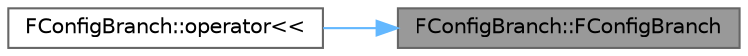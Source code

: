 digraph "FConfigBranch::FConfigBranch"
{
 // INTERACTIVE_SVG=YES
 // LATEX_PDF_SIZE
  bgcolor="transparent";
  edge [fontname=Helvetica,fontsize=10,labelfontname=Helvetica,labelfontsize=10];
  node [fontname=Helvetica,fontsize=10,shape=box,height=0.2,width=0.4];
  rankdir="RL";
  Node1 [id="Node000001",label="FConfigBranch::FConfigBranch",height=0.2,width=0.4,color="gray40", fillcolor="grey60", style="filled", fontcolor="black",tooltip=" "];
  Node1 -> Node2 [id="edge1_Node000001_Node000002",dir="back",color="steelblue1",style="solid",tooltip=" "];
  Node2 [id="Node000002",label="FConfigBranch::operator\<\<",height=0.2,width=0.4,color="grey40", fillcolor="white", style="filled",URL="$d1/d95/classFConfigBranch.html#ab4d19c9fe3611d7ebd7df679a4771b29",tooltip=" "];
}
